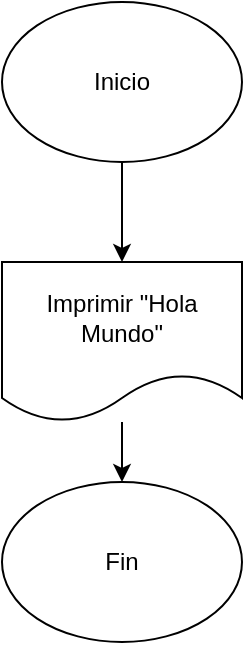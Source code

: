 <mxfile version="15.2.9" type="google"><diagram id="HKW4E8t0yg2Q3qX5xktm" name="Page-1"><mxGraphModel dx="868" dy="482" grid="1" gridSize="10" guides="1" tooltips="1" connect="1" arrows="1" fold="1" page="1" pageScale="1" pageWidth="827" pageHeight="1169" math="0" shadow="0"><root><mxCell id="0"/><mxCell id="1" parent="0"/><mxCell id="OY1LTW-IU_T6MaXMkum4-4" value="" style="edgeStyle=orthogonalEdgeStyle;rounded=0;orthogonalLoop=1;jettySize=auto;html=1;" edge="1" parent="1" source="OY1LTW-IU_T6MaXMkum4-1" target="OY1LTW-IU_T6MaXMkum4-2"><mxGeometry relative="1" as="geometry"/></mxCell><mxCell id="OY1LTW-IU_T6MaXMkum4-1" value="Inicio" style="ellipse;whiteSpace=wrap;html=1;" vertex="1" parent="1"><mxGeometry x="120" y="40" width="120" height="80" as="geometry"/></mxCell><mxCell id="OY1LTW-IU_T6MaXMkum4-5" value="" style="edgeStyle=orthogonalEdgeStyle;rounded=0;orthogonalLoop=1;jettySize=auto;html=1;" edge="1" parent="1" source="OY1LTW-IU_T6MaXMkum4-2" target="OY1LTW-IU_T6MaXMkum4-3"><mxGeometry relative="1" as="geometry"/></mxCell><mxCell id="OY1LTW-IU_T6MaXMkum4-2" value="Imprimir &quot;Hola Mundo&quot;" style="shape=document;whiteSpace=wrap;html=1;boundedLbl=1;" vertex="1" parent="1"><mxGeometry x="120" y="170" width="120" height="80" as="geometry"/></mxCell><mxCell id="OY1LTW-IU_T6MaXMkum4-3" value="Fin" style="ellipse;whiteSpace=wrap;html=1;" vertex="1" parent="1"><mxGeometry x="120" y="280" width="120" height="80" as="geometry"/></mxCell></root></mxGraphModel></diagram></mxfile>